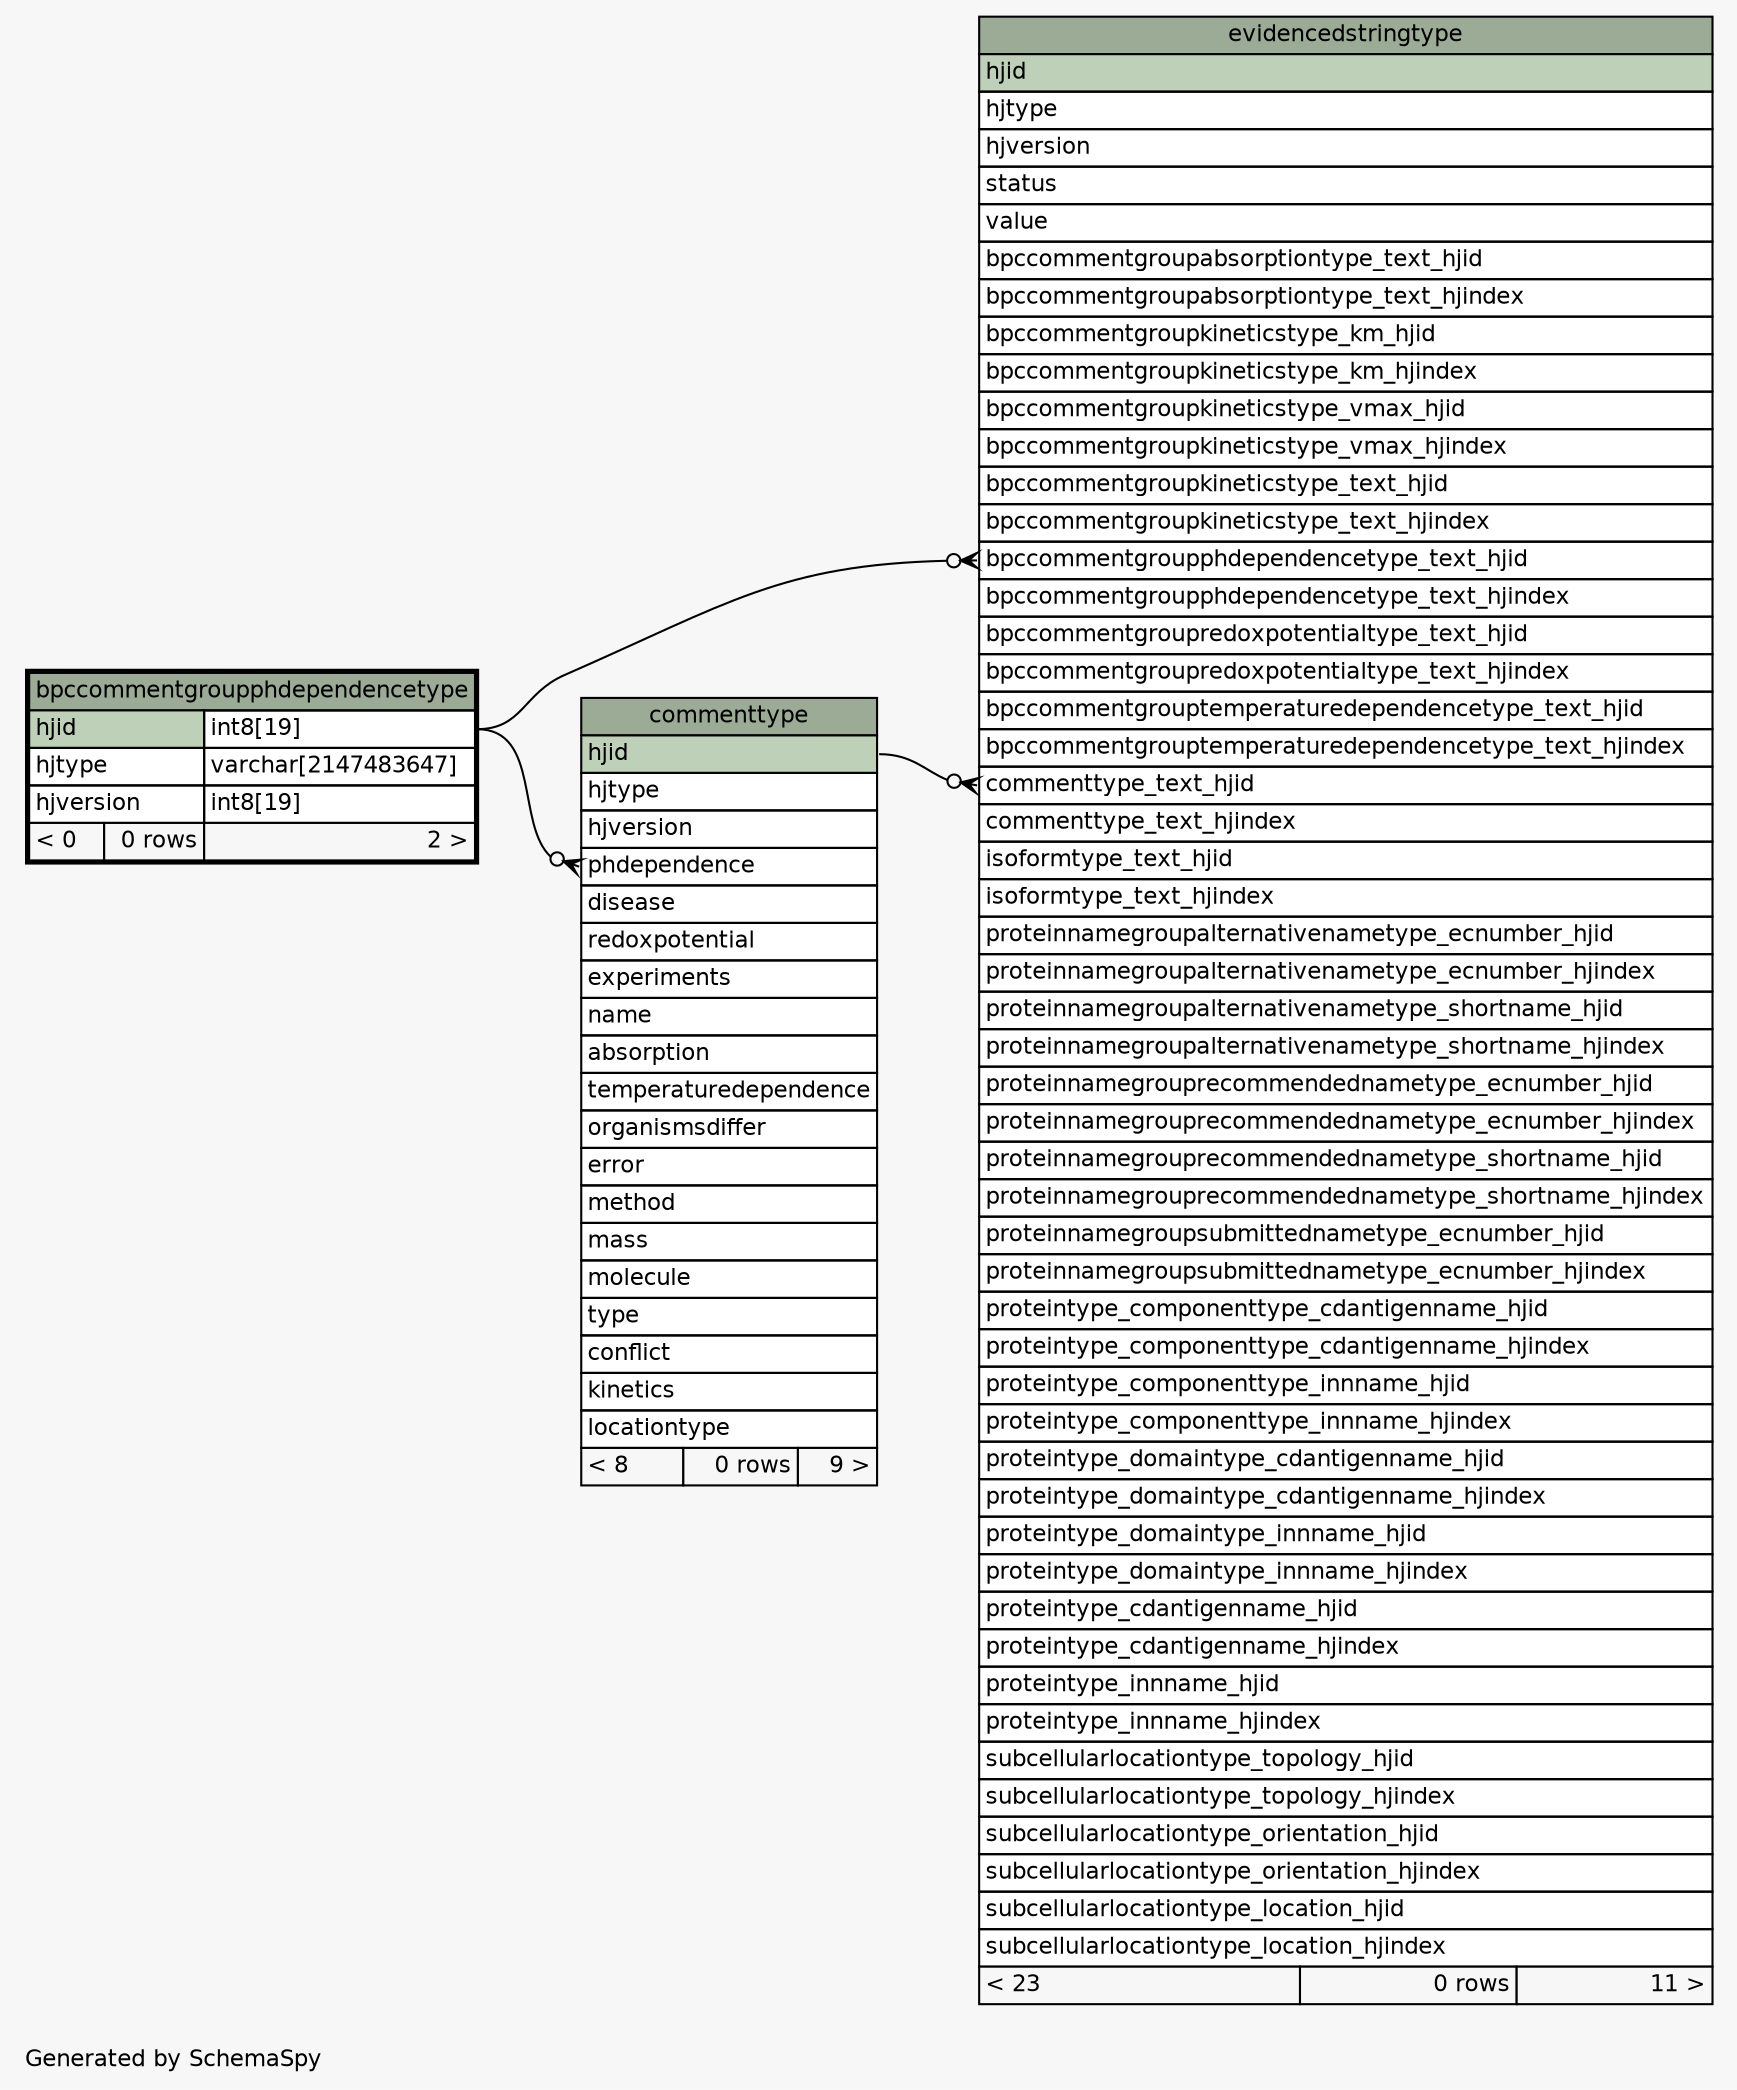 // dot 2.38.0 on Windows 8.1 6.3
// SchemaSpy rev 590
digraph "oneDegreeRelationshipsDiagram" {
  graph [
    rankdir="RL"
    bgcolor="#f7f7f7"
    label="\nGenerated by SchemaSpy"
    labeljust="l"
    nodesep="0.18"
    ranksep="0.46"
    fontname="Helvetica"
    fontsize="11"
  ];
  node [
    fontname="Helvetica"
    fontsize="11"
    shape="plaintext"
  ];
  edge [
    arrowsize="0.8"
  ];
  "commenttype":"phdependence":w -> "bpccommentgroupphdependencetype":"hjid.type":e [arrowhead=none dir=back arrowtail=crowodot];
  "evidencedstringtype":"bpccommentgroupphdependencetype_text_hjid":w -> "bpccommentgroupphdependencetype":"hjid.type":e [arrowhead=none dir=back arrowtail=crowodot];
  "evidencedstringtype":"commenttype_text_hjid":w -> "commenttype":"hjid":e [arrowhead=none dir=back arrowtail=crowodot];
  "bpccommentgroupphdependencetype" [
    label=<
    <TABLE BORDER="2" CELLBORDER="1" CELLSPACING="0" BGCOLOR="#ffffff">
      <TR><TD COLSPAN="3" BGCOLOR="#9bab96" ALIGN="CENTER">bpccommentgroupphdependencetype</TD></TR>
      <TR><TD PORT="hjid" COLSPAN="2" BGCOLOR="#bed1b8" ALIGN="LEFT">hjid</TD><TD PORT="hjid.type" ALIGN="LEFT">int8[19]</TD></TR>
      <TR><TD PORT="hjtype" COLSPAN="2" ALIGN="LEFT">hjtype</TD><TD PORT="hjtype.type" ALIGN="LEFT">varchar[2147483647]</TD></TR>
      <TR><TD PORT="hjversion" COLSPAN="2" ALIGN="LEFT">hjversion</TD><TD PORT="hjversion.type" ALIGN="LEFT">int8[19]</TD></TR>
      <TR><TD ALIGN="LEFT" BGCOLOR="#f7f7f7">&lt; 0</TD><TD ALIGN="RIGHT" BGCOLOR="#f7f7f7">0 rows</TD><TD ALIGN="RIGHT" BGCOLOR="#f7f7f7">2 &gt;</TD></TR>
    </TABLE>>
    URL="bpccommentgroupphdependencetype.html"
    tooltip="bpccommentgroupphdependencetype"
  ];
  "commenttype" [
    label=<
    <TABLE BORDER="0" CELLBORDER="1" CELLSPACING="0" BGCOLOR="#ffffff">
      <TR><TD COLSPAN="3" BGCOLOR="#9bab96" ALIGN="CENTER">commenttype</TD></TR>
      <TR><TD PORT="hjid" COLSPAN="3" BGCOLOR="#bed1b8" ALIGN="LEFT">hjid</TD></TR>
      <TR><TD PORT="hjtype" COLSPAN="3" ALIGN="LEFT">hjtype</TD></TR>
      <TR><TD PORT="hjversion" COLSPAN="3" ALIGN="LEFT">hjversion</TD></TR>
      <TR><TD PORT="phdependence" COLSPAN="3" ALIGN="LEFT">phdependence</TD></TR>
      <TR><TD PORT="disease" COLSPAN="3" ALIGN="LEFT">disease</TD></TR>
      <TR><TD PORT="redoxpotential" COLSPAN="3" ALIGN="LEFT">redoxpotential</TD></TR>
      <TR><TD PORT="experiments" COLSPAN="3" ALIGN="LEFT">experiments</TD></TR>
      <TR><TD PORT="name" COLSPAN="3" ALIGN="LEFT">name</TD></TR>
      <TR><TD PORT="absorption" COLSPAN="3" ALIGN="LEFT">absorption</TD></TR>
      <TR><TD PORT="temperaturedependence" COLSPAN="3" ALIGN="LEFT">temperaturedependence</TD></TR>
      <TR><TD PORT="organismsdiffer" COLSPAN="3" ALIGN="LEFT">organismsdiffer</TD></TR>
      <TR><TD PORT="error" COLSPAN="3" ALIGN="LEFT">error</TD></TR>
      <TR><TD PORT="method" COLSPAN="3" ALIGN="LEFT">method</TD></TR>
      <TR><TD PORT="mass" COLSPAN="3" ALIGN="LEFT">mass</TD></TR>
      <TR><TD PORT="molecule" COLSPAN="3" ALIGN="LEFT">molecule</TD></TR>
      <TR><TD PORT="type" COLSPAN="3" ALIGN="LEFT">type</TD></TR>
      <TR><TD PORT="conflict" COLSPAN="3" ALIGN="LEFT">conflict</TD></TR>
      <TR><TD PORT="kinetics" COLSPAN="3" ALIGN="LEFT">kinetics</TD></TR>
      <TR><TD PORT="locationtype" COLSPAN="3" ALIGN="LEFT">locationtype</TD></TR>
      <TR><TD ALIGN="LEFT" BGCOLOR="#f7f7f7">&lt; 8</TD><TD ALIGN="RIGHT" BGCOLOR="#f7f7f7">0 rows</TD><TD ALIGN="RIGHT" BGCOLOR="#f7f7f7">9 &gt;</TD></TR>
    </TABLE>>
    URL="commenttype.html"
    tooltip="commenttype"
  ];
  "evidencedstringtype" [
    label=<
    <TABLE BORDER="0" CELLBORDER="1" CELLSPACING="0" BGCOLOR="#ffffff">
      <TR><TD COLSPAN="3" BGCOLOR="#9bab96" ALIGN="CENTER">evidencedstringtype</TD></TR>
      <TR><TD PORT="hjid" COLSPAN="3" BGCOLOR="#bed1b8" ALIGN="LEFT">hjid</TD></TR>
      <TR><TD PORT="hjtype" COLSPAN="3" ALIGN="LEFT">hjtype</TD></TR>
      <TR><TD PORT="hjversion" COLSPAN="3" ALIGN="LEFT">hjversion</TD></TR>
      <TR><TD PORT="status" COLSPAN="3" ALIGN="LEFT">status</TD></TR>
      <TR><TD PORT="value" COLSPAN="3" ALIGN="LEFT">value</TD></TR>
      <TR><TD PORT="bpccommentgroupabsorptiontype_text_hjid" COLSPAN="3" ALIGN="LEFT">bpccommentgroupabsorptiontype_text_hjid</TD></TR>
      <TR><TD PORT="bpccommentgroupabsorptiontype_text_hjindex" COLSPAN="3" ALIGN="LEFT">bpccommentgroupabsorptiontype_text_hjindex</TD></TR>
      <TR><TD PORT="bpccommentgroupkineticstype_km_hjid" COLSPAN="3" ALIGN="LEFT">bpccommentgroupkineticstype_km_hjid</TD></TR>
      <TR><TD PORT="bpccommentgroupkineticstype_km_hjindex" COLSPAN="3" ALIGN="LEFT">bpccommentgroupkineticstype_km_hjindex</TD></TR>
      <TR><TD PORT="bpccommentgroupkineticstype_vmax_hjid" COLSPAN="3" ALIGN="LEFT">bpccommentgroupkineticstype_vmax_hjid</TD></TR>
      <TR><TD PORT="bpccommentgroupkineticstype_vmax_hjindex" COLSPAN="3" ALIGN="LEFT">bpccommentgroupkineticstype_vmax_hjindex</TD></TR>
      <TR><TD PORT="bpccommentgroupkineticstype_text_hjid" COLSPAN="3" ALIGN="LEFT">bpccommentgroupkineticstype_text_hjid</TD></TR>
      <TR><TD PORT="bpccommentgroupkineticstype_text_hjindex" COLSPAN="3" ALIGN="LEFT">bpccommentgroupkineticstype_text_hjindex</TD></TR>
      <TR><TD PORT="bpccommentgroupphdependencetype_text_hjid" COLSPAN="3" ALIGN="LEFT">bpccommentgroupphdependencetype_text_hjid</TD></TR>
      <TR><TD PORT="bpccommentgroupphdependencetype_text_hjindex" COLSPAN="3" ALIGN="LEFT">bpccommentgroupphdependencetype_text_hjindex</TD></TR>
      <TR><TD PORT="bpccommentgroupredoxpotentialtype_text_hjid" COLSPAN="3" ALIGN="LEFT">bpccommentgroupredoxpotentialtype_text_hjid</TD></TR>
      <TR><TD PORT="bpccommentgroupredoxpotentialtype_text_hjindex" COLSPAN="3" ALIGN="LEFT">bpccommentgroupredoxpotentialtype_text_hjindex</TD></TR>
      <TR><TD PORT="bpccommentgrouptemperaturedependencetype_text_hjid" COLSPAN="3" ALIGN="LEFT">bpccommentgrouptemperaturedependencetype_text_hjid</TD></TR>
      <TR><TD PORT="bpccommentgrouptemperaturedependencetype_text_hjindex" COLSPAN="3" ALIGN="LEFT">bpccommentgrouptemperaturedependencetype_text_hjindex</TD></TR>
      <TR><TD PORT="commenttype_text_hjid" COLSPAN="3" ALIGN="LEFT">commenttype_text_hjid</TD></TR>
      <TR><TD PORT="commenttype_text_hjindex" COLSPAN="3" ALIGN="LEFT">commenttype_text_hjindex</TD></TR>
      <TR><TD PORT="isoformtype_text_hjid" COLSPAN="3" ALIGN="LEFT">isoformtype_text_hjid</TD></TR>
      <TR><TD PORT="isoformtype_text_hjindex" COLSPAN="3" ALIGN="LEFT">isoformtype_text_hjindex</TD></TR>
      <TR><TD PORT="proteinnamegroupalternativenametype_ecnumber_hjid" COLSPAN="3" ALIGN="LEFT">proteinnamegroupalternativenametype_ecnumber_hjid</TD></TR>
      <TR><TD PORT="proteinnamegroupalternativenametype_ecnumber_hjindex" COLSPAN="3" ALIGN="LEFT">proteinnamegroupalternativenametype_ecnumber_hjindex</TD></TR>
      <TR><TD PORT="proteinnamegroupalternativenametype_shortname_hjid" COLSPAN="3" ALIGN="LEFT">proteinnamegroupalternativenametype_shortname_hjid</TD></TR>
      <TR><TD PORT="proteinnamegroupalternativenametype_shortname_hjindex" COLSPAN="3" ALIGN="LEFT">proteinnamegroupalternativenametype_shortname_hjindex</TD></TR>
      <TR><TD PORT="proteinnamegrouprecommendednametype_ecnumber_hjid" COLSPAN="3" ALIGN="LEFT">proteinnamegrouprecommendednametype_ecnumber_hjid</TD></TR>
      <TR><TD PORT="proteinnamegrouprecommendednametype_ecnumber_hjindex" COLSPAN="3" ALIGN="LEFT">proteinnamegrouprecommendednametype_ecnumber_hjindex</TD></TR>
      <TR><TD PORT="proteinnamegrouprecommendednametype_shortname_hjid" COLSPAN="3" ALIGN="LEFT">proteinnamegrouprecommendednametype_shortname_hjid</TD></TR>
      <TR><TD PORT="proteinnamegrouprecommendednametype_shortname_hjindex" COLSPAN="3" ALIGN="LEFT">proteinnamegrouprecommendednametype_shortname_hjindex</TD></TR>
      <TR><TD PORT="proteinnamegroupsubmittednametype_ecnumber_hjid" COLSPAN="3" ALIGN="LEFT">proteinnamegroupsubmittednametype_ecnumber_hjid</TD></TR>
      <TR><TD PORT="proteinnamegroupsubmittednametype_ecnumber_hjindex" COLSPAN="3" ALIGN="LEFT">proteinnamegroupsubmittednametype_ecnumber_hjindex</TD></TR>
      <TR><TD PORT="proteintype_componenttype_cdantigenname_hjid" COLSPAN="3" ALIGN="LEFT">proteintype_componenttype_cdantigenname_hjid</TD></TR>
      <TR><TD PORT="proteintype_componenttype_cdantigenname_hjindex" COLSPAN="3" ALIGN="LEFT">proteintype_componenttype_cdantigenname_hjindex</TD></TR>
      <TR><TD PORT="proteintype_componenttype_innname_hjid" COLSPAN="3" ALIGN="LEFT">proteintype_componenttype_innname_hjid</TD></TR>
      <TR><TD PORT="proteintype_componenttype_innname_hjindex" COLSPAN="3" ALIGN="LEFT">proteintype_componenttype_innname_hjindex</TD></TR>
      <TR><TD PORT="proteintype_domaintype_cdantigenname_hjid" COLSPAN="3" ALIGN="LEFT">proteintype_domaintype_cdantigenname_hjid</TD></TR>
      <TR><TD PORT="proteintype_domaintype_cdantigenname_hjindex" COLSPAN="3" ALIGN="LEFT">proteintype_domaintype_cdantigenname_hjindex</TD></TR>
      <TR><TD PORT="proteintype_domaintype_innname_hjid" COLSPAN="3" ALIGN="LEFT">proteintype_domaintype_innname_hjid</TD></TR>
      <TR><TD PORT="proteintype_domaintype_innname_hjindex" COLSPAN="3" ALIGN="LEFT">proteintype_domaintype_innname_hjindex</TD></TR>
      <TR><TD PORT="proteintype_cdantigenname_hjid" COLSPAN="3" ALIGN="LEFT">proteintype_cdantigenname_hjid</TD></TR>
      <TR><TD PORT="proteintype_cdantigenname_hjindex" COLSPAN="3" ALIGN="LEFT">proteintype_cdantigenname_hjindex</TD></TR>
      <TR><TD PORT="proteintype_innname_hjid" COLSPAN="3" ALIGN="LEFT">proteintype_innname_hjid</TD></TR>
      <TR><TD PORT="proteintype_innname_hjindex" COLSPAN="3" ALIGN="LEFT">proteintype_innname_hjindex</TD></TR>
      <TR><TD PORT="subcellularlocationtype_topology_hjid" COLSPAN="3" ALIGN="LEFT">subcellularlocationtype_topology_hjid</TD></TR>
      <TR><TD PORT="subcellularlocationtype_topology_hjindex" COLSPAN="3" ALIGN="LEFT">subcellularlocationtype_topology_hjindex</TD></TR>
      <TR><TD PORT="subcellularlocationtype_orientation_hjid" COLSPAN="3" ALIGN="LEFT">subcellularlocationtype_orientation_hjid</TD></TR>
      <TR><TD PORT="subcellularlocationtype_orientation_hjindex" COLSPAN="3" ALIGN="LEFT">subcellularlocationtype_orientation_hjindex</TD></TR>
      <TR><TD PORT="subcellularlocationtype_location_hjid" COLSPAN="3" ALIGN="LEFT">subcellularlocationtype_location_hjid</TD></TR>
      <TR><TD PORT="subcellularlocationtype_location_hjindex" COLSPAN="3" ALIGN="LEFT">subcellularlocationtype_location_hjindex</TD></TR>
      <TR><TD ALIGN="LEFT" BGCOLOR="#f7f7f7">&lt; 23</TD><TD ALIGN="RIGHT" BGCOLOR="#f7f7f7">0 rows</TD><TD ALIGN="RIGHT" BGCOLOR="#f7f7f7">11 &gt;</TD></TR>
    </TABLE>>
    URL="evidencedstringtype.html"
    tooltip="evidencedstringtype"
  ];
}
